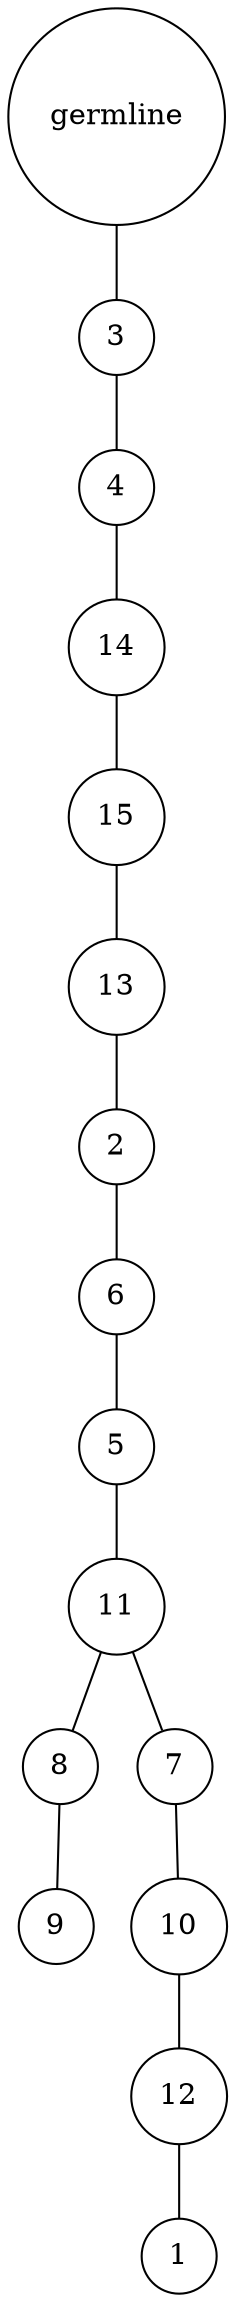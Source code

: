 graph {
	rankdir=UD;
	splines=line;
	node [shape=circle]
	"0x7fd7eb27fe50" [label="germline"];
	"0x7fd7eb27fe80" [label="3"];
	"0x7fd7eb27fe50" -- "0x7fd7eb27fe80" ;
	"0x7fd7eb27feb0" [label="4"];
	"0x7fd7eb27fe80" -- "0x7fd7eb27feb0" ;
	"0x7fd7eb27fee0" [label="14"];
	"0x7fd7eb27feb0" -- "0x7fd7eb27fee0" ;
	"0x7fd7eb27ff10" [label="15"];
	"0x7fd7eb27fee0" -- "0x7fd7eb27ff10" ;
	"0x7fd7eb27ff40" [label="13"];
	"0x7fd7eb27ff10" -- "0x7fd7eb27ff40" ;
	"0x7fd7eb27ff70" [label="2"];
	"0x7fd7eb27ff40" -- "0x7fd7eb27ff70" ;
	"0x7fd7eb27ffa0" [label="6"];
	"0x7fd7eb27ff70" -- "0x7fd7eb27ffa0" ;
	"0x7fd7eb27ffd0" [label="5"];
	"0x7fd7eb27ffa0" -- "0x7fd7eb27ffd0" ;
	"0x7fd815e92040" [label="11"];
	"0x7fd7eb27ffd0" -- "0x7fd815e92040" ;
	"0x7fd815e92070" [label="8"];
	"0x7fd815e92040" -- "0x7fd815e92070" ;
	"0x7fd815e920a0" [label="9"];
	"0x7fd815e92070" -- "0x7fd815e920a0" ;
	"0x7fd815e920d0" [label="7"];
	"0x7fd815e92040" -- "0x7fd815e920d0" ;
	"0x7fd815e92100" [label="10"];
	"0x7fd815e920d0" -- "0x7fd815e92100" ;
	"0x7fd815e92130" [label="12"];
	"0x7fd815e92100" -- "0x7fd815e92130" ;
	"0x7fd815e92160" [label="1"];
	"0x7fd815e92130" -- "0x7fd815e92160" ;
}
